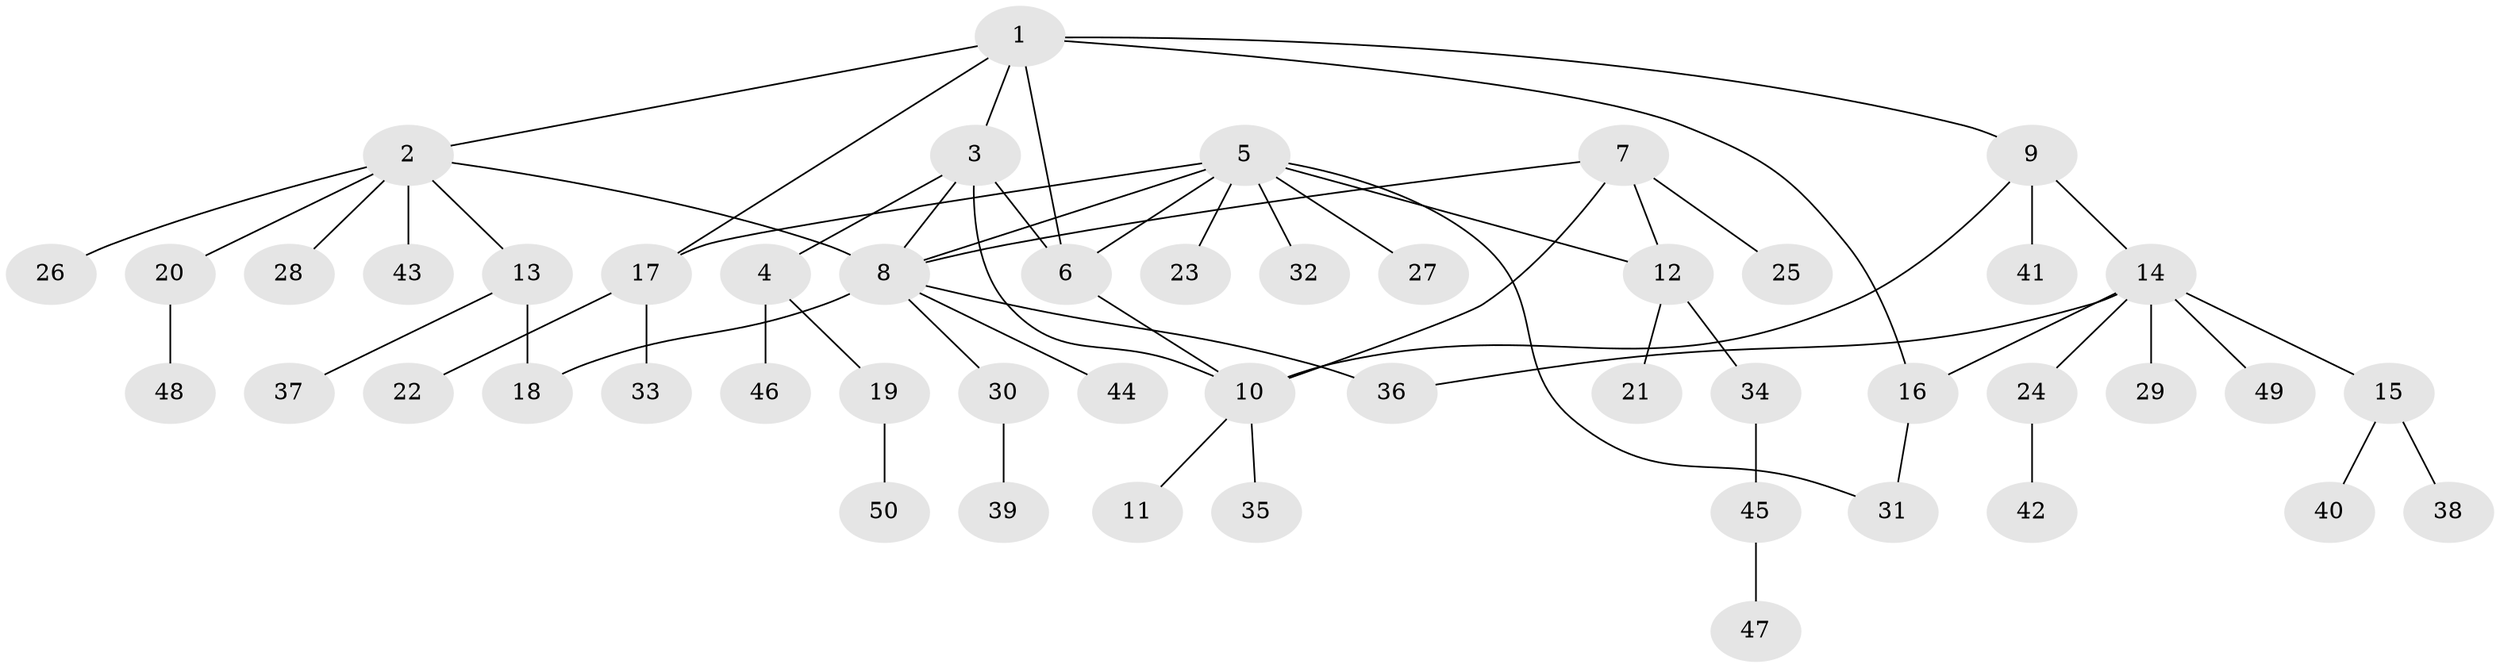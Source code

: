 // coarse degree distribution, {8: 0.08823529411764706, 6: 0.058823529411764705, 2: 0.14705882352941177, 3: 0.11764705882352941, 7: 0.029411764705882353, 5: 0.029411764705882353, 1: 0.5294117647058824}
// Generated by graph-tools (version 1.1) at 2025/24/03/03/25 07:24:14]
// undirected, 50 vertices, 61 edges
graph export_dot {
graph [start="1"]
  node [color=gray90,style=filled];
  1;
  2;
  3;
  4;
  5;
  6;
  7;
  8;
  9;
  10;
  11;
  12;
  13;
  14;
  15;
  16;
  17;
  18;
  19;
  20;
  21;
  22;
  23;
  24;
  25;
  26;
  27;
  28;
  29;
  30;
  31;
  32;
  33;
  34;
  35;
  36;
  37;
  38;
  39;
  40;
  41;
  42;
  43;
  44;
  45;
  46;
  47;
  48;
  49;
  50;
  1 -- 2;
  1 -- 3;
  1 -- 6;
  1 -- 9;
  1 -- 16;
  1 -- 17;
  2 -- 8;
  2 -- 13;
  2 -- 20;
  2 -- 26;
  2 -- 28;
  2 -- 43;
  3 -- 4;
  3 -- 6;
  3 -- 8;
  3 -- 10;
  4 -- 19;
  4 -- 46;
  5 -- 6;
  5 -- 8;
  5 -- 12;
  5 -- 17;
  5 -- 23;
  5 -- 27;
  5 -- 31;
  5 -- 32;
  6 -- 10;
  7 -- 8;
  7 -- 10;
  7 -- 12;
  7 -- 25;
  8 -- 18;
  8 -- 30;
  8 -- 36;
  8 -- 44;
  9 -- 10;
  9 -- 14;
  9 -- 41;
  10 -- 11;
  10 -- 35;
  12 -- 21;
  12 -- 34;
  13 -- 18;
  13 -- 37;
  14 -- 15;
  14 -- 16;
  14 -- 24;
  14 -- 29;
  14 -- 36;
  14 -- 49;
  15 -- 38;
  15 -- 40;
  16 -- 31;
  17 -- 22;
  17 -- 33;
  19 -- 50;
  20 -- 48;
  24 -- 42;
  30 -- 39;
  34 -- 45;
  45 -- 47;
}
